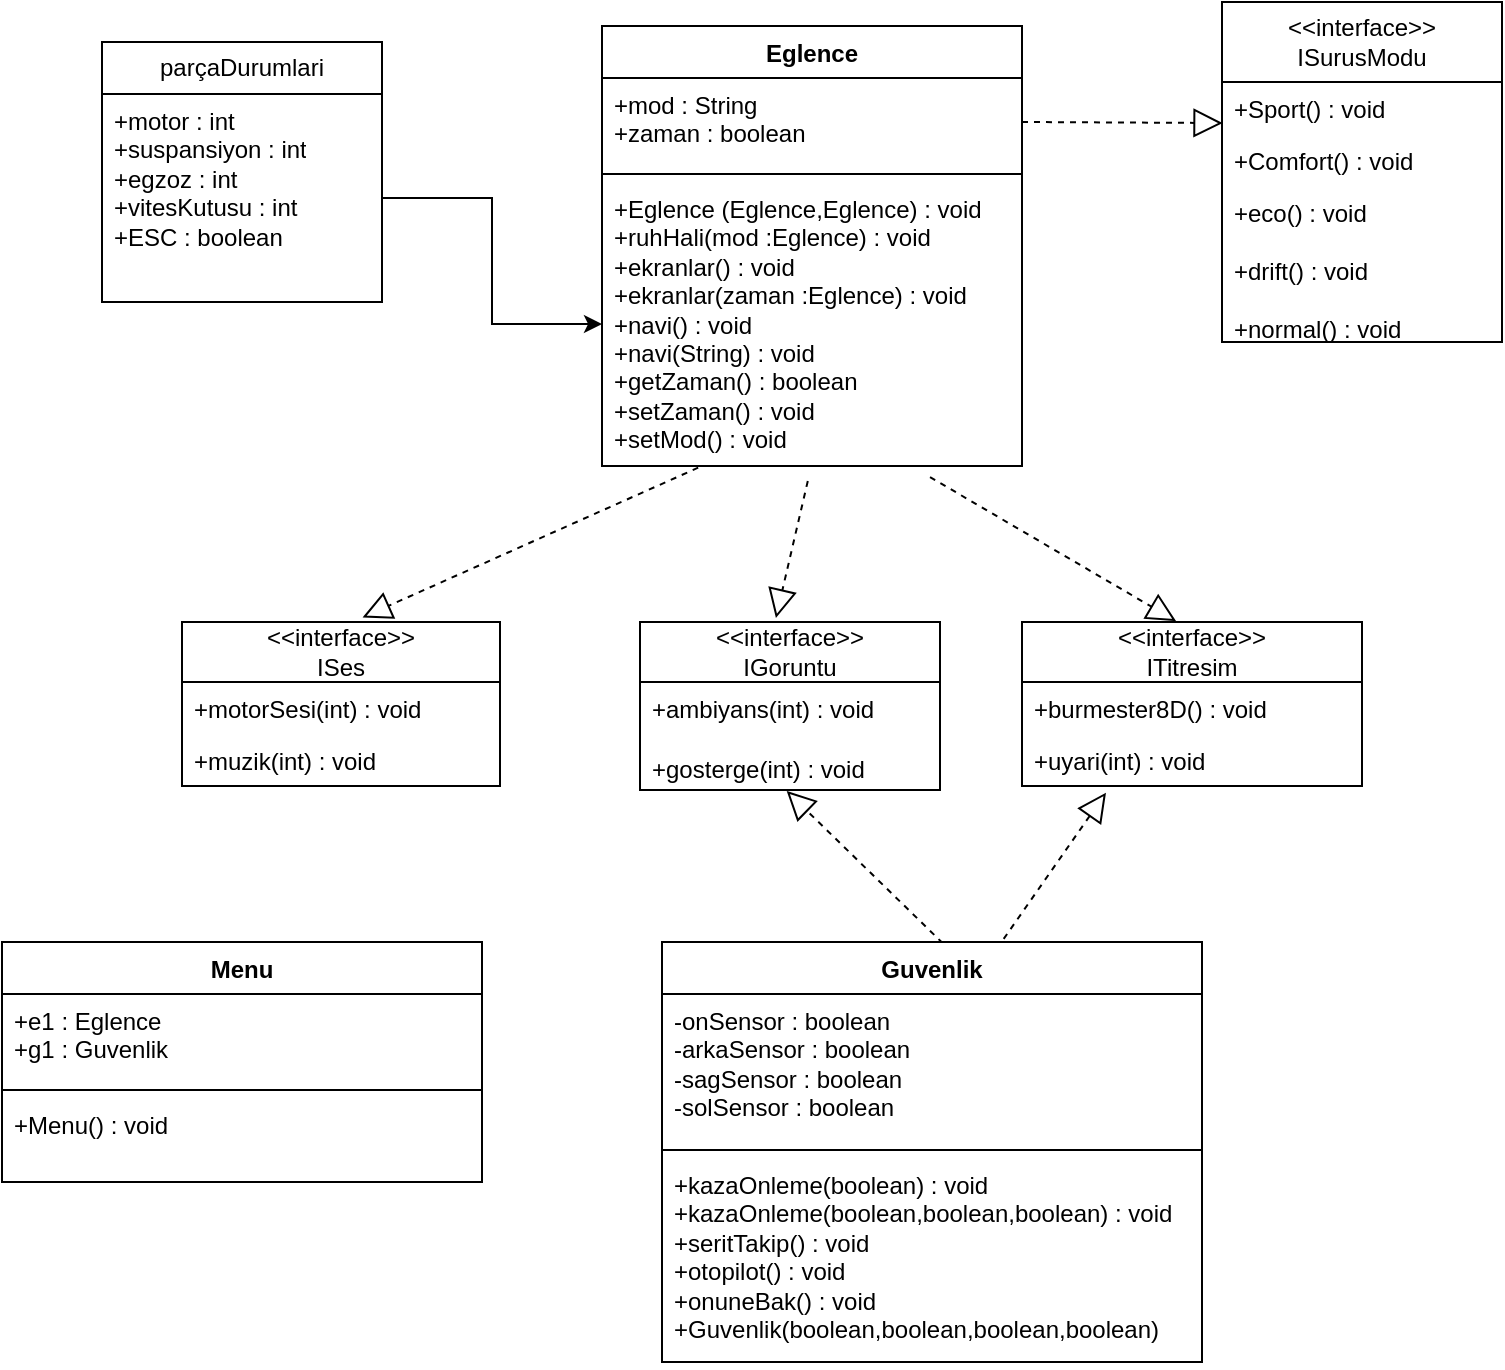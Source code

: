 <mxfile version="21.2.8" type="device">
  <diagram name="Sayfa -1" id="AHe8DVQc-w96DUQLffbc">
    <mxGraphModel dx="1133" dy="703" grid="1" gridSize="10" guides="1" tooltips="1" connect="1" arrows="1" fold="1" page="1" pageScale="1" pageWidth="827" pageHeight="1169" math="0" shadow="0">
      <root>
        <mxCell id="0" />
        <mxCell id="1" parent="0" />
        <mxCell id="KtI22nE08ANt4QxKcLu1-9" value="&amp;lt;&amp;lt;interface&amp;gt;&amp;gt;&lt;br&gt;ISes" style="swimlane;fontStyle=0;childLayout=stackLayout;horizontal=1;startSize=30;fillColor=none;horizontalStack=0;resizeParent=1;resizeParentMax=0;resizeLast=0;collapsible=1;marginBottom=0;whiteSpace=wrap;html=1;" vertex="1" parent="1">
          <mxGeometry x="110" y="360" width="159" height="82" as="geometry" />
        </mxCell>
        <mxCell id="KtI22nE08ANt4QxKcLu1-11" value="+motorSesi(int) : void&amp;nbsp;" style="text;strokeColor=none;fillColor=none;align=left;verticalAlign=top;spacingLeft=4;spacingRight=4;overflow=hidden;rotatable=0;points=[[0,0.5],[1,0.5]];portConstraint=eastwest;whiteSpace=wrap;html=1;" vertex="1" parent="KtI22nE08ANt4QxKcLu1-9">
          <mxGeometry y="30" width="159" height="26" as="geometry" />
        </mxCell>
        <mxCell id="KtI22nE08ANt4QxKcLu1-12" value="+muzik(int) : void&amp;nbsp;" style="text;strokeColor=none;fillColor=none;align=left;verticalAlign=top;spacingLeft=4;spacingRight=4;overflow=hidden;rotatable=0;points=[[0,0.5],[1,0.5]];portConstraint=eastwest;whiteSpace=wrap;html=1;" vertex="1" parent="KtI22nE08ANt4QxKcLu1-9">
          <mxGeometry y="56" width="159" height="26" as="geometry" />
        </mxCell>
        <mxCell id="KtI22nE08ANt4QxKcLu1-14" value="&amp;lt;&amp;lt;interface&amp;gt;&amp;gt;&lt;br&gt;IGoruntu" style="swimlane;fontStyle=0;childLayout=stackLayout;horizontal=1;startSize=30;fillColor=none;horizontalStack=0;resizeParent=1;resizeParentMax=0;resizeLast=0;collapsible=1;marginBottom=0;whiteSpace=wrap;html=1;" vertex="1" parent="1">
          <mxGeometry x="339" y="360" width="150" height="84" as="geometry" />
        </mxCell>
        <mxCell id="KtI22nE08ANt4QxKcLu1-15" value="+ambiyans(int) : void&amp;nbsp;" style="text;strokeColor=none;fillColor=none;align=left;verticalAlign=top;spacingLeft=4;spacingRight=4;overflow=hidden;rotatable=0;points=[[0,0.5],[1,0.5]];portConstraint=eastwest;whiteSpace=wrap;html=1;" vertex="1" parent="KtI22nE08ANt4QxKcLu1-14">
          <mxGeometry y="30" width="150" height="30" as="geometry" />
        </mxCell>
        <mxCell id="KtI22nE08ANt4QxKcLu1-16" value="+gosterge(int) : void&amp;nbsp;" style="text;strokeColor=none;fillColor=none;align=left;verticalAlign=top;spacingLeft=4;spacingRight=4;overflow=hidden;rotatable=0;points=[[0,0.5],[1,0.5]];portConstraint=eastwest;whiteSpace=wrap;html=1;" vertex="1" parent="KtI22nE08ANt4QxKcLu1-14">
          <mxGeometry y="60" width="150" height="24" as="geometry" />
        </mxCell>
        <mxCell id="KtI22nE08ANt4QxKcLu1-18" value="&amp;lt;&amp;lt;interface&amp;gt;&amp;gt;&lt;br&gt;ITitresim" style="swimlane;fontStyle=0;childLayout=stackLayout;horizontal=1;startSize=30;fillColor=none;horizontalStack=0;resizeParent=1;resizeParentMax=0;resizeLast=0;collapsible=1;marginBottom=0;whiteSpace=wrap;html=1;" vertex="1" parent="1">
          <mxGeometry x="530" y="360" width="170" height="82" as="geometry" />
        </mxCell>
        <mxCell id="KtI22nE08ANt4QxKcLu1-19" value="+burmester8D() : void&amp;nbsp;" style="text;strokeColor=none;fillColor=none;align=left;verticalAlign=top;spacingLeft=4;spacingRight=4;overflow=hidden;rotatable=0;points=[[0,0.5],[1,0.5]];portConstraint=eastwest;whiteSpace=wrap;html=1;" vertex="1" parent="KtI22nE08ANt4QxKcLu1-18">
          <mxGeometry y="30" width="170" height="26" as="geometry" />
        </mxCell>
        <mxCell id="KtI22nE08ANt4QxKcLu1-20" value="+uyari(int) : void&amp;nbsp;" style="text;strokeColor=none;fillColor=none;align=left;verticalAlign=top;spacingLeft=4;spacingRight=4;overflow=hidden;rotatable=0;points=[[0,0.5],[1,0.5]];portConstraint=eastwest;whiteSpace=wrap;html=1;" vertex="1" parent="KtI22nE08ANt4QxKcLu1-18">
          <mxGeometry y="56" width="170" height="26" as="geometry" />
        </mxCell>
        <mxCell id="KtI22nE08ANt4QxKcLu1-34" value="" style="endArrow=block;dashed=1;endFill=0;endSize=12;html=1;rounded=0;entryX=0.489;entryY=1.021;entryDx=0;entryDy=0;exitX=0.536;exitY=0.023;exitDx=0;exitDy=0;exitPerimeter=0;entryPerimeter=0;" edge="1" parent="1" source="KtI22nE08ANt4QxKcLu1-44" target="KtI22nE08ANt4QxKcLu1-16">
          <mxGeometry width="160" relative="1" as="geometry">
            <mxPoint x="294.58" y="474.976" as="sourcePoint" />
            <mxPoint x="295.08" y="355" as="targetPoint" />
          </mxGeometry>
        </mxCell>
        <mxCell id="KtI22nE08ANt4QxKcLu1-35" value="" style="endArrow=block;dashed=1;endFill=0;endSize=12;html=1;rounded=0;entryX=0.247;entryY=1.128;entryDx=0;entryDy=0;exitX=0.62;exitY=0.016;exitDx=0;exitDy=0;exitPerimeter=0;entryPerimeter=0;" edge="1" parent="1" source="KtI22nE08ANt4QxKcLu1-44" target="KtI22nE08ANt4QxKcLu1-20">
          <mxGeometry width="160" relative="1" as="geometry">
            <mxPoint x="278.62" y="469.648" as="sourcePoint" />
            <mxPoint x="414" y="353" as="targetPoint" />
          </mxGeometry>
        </mxCell>
        <mxCell id="KtI22nE08ANt4QxKcLu1-40" value="Eglence" style="swimlane;fontStyle=1;align=center;verticalAlign=top;childLayout=stackLayout;horizontal=1;startSize=26;horizontalStack=0;resizeParent=1;resizeParentMax=0;resizeLast=0;collapsible=1;marginBottom=0;whiteSpace=wrap;html=1;" vertex="1" parent="1">
          <mxGeometry x="320" y="62" width="210" height="220" as="geometry" />
        </mxCell>
        <mxCell id="KtI22nE08ANt4QxKcLu1-41" value="+mod : String&lt;br&gt;+zaman : boolean" style="text;strokeColor=none;fillColor=none;align=left;verticalAlign=top;spacingLeft=4;spacingRight=4;overflow=hidden;rotatable=0;points=[[0,0.5],[1,0.5]];portConstraint=eastwest;whiteSpace=wrap;html=1;" vertex="1" parent="KtI22nE08ANt4QxKcLu1-40">
          <mxGeometry y="26" width="210" height="44" as="geometry" />
        </mxCell>
        <mxCell id="KtI22nE08ANt4QxKcLu1-42" value="" style="line;strokeWidth=1;fillColor=none;align=left;verticalAlign=middle;spacingTop=-1;spacingLeft=3;spacingRight=3;rotatable=0;labelPosition=right;points=[];portConstraint=eastwest;strokeColor=inherit;" vertex="1" parent="KtI22nE08ANt4QxKcLu1-40">
          <mxGeometry y="70" width="210" height="8" as="geometry" />
        </mxCell>
        <mxCell id="KtI22nE08ANt4QxKcLu1-43" value="+Eglence (Eglence,Eglence) : void&lt;br&gt;+ruhHali(mod :Eglence) : void&amp;nbsp;&lt;br&gt;+ekranlar() : void&lt;br&gt;+ekranlar(zaman :Eglence) : void&lt;br&gt;+navi() : void&amp;nbsp;&lt;br&gt;+navi(String) : void&lt;br&gt;+getZaman() : boolean&lt;br&gt;+setZaman() : void&amp;nbsp;&lt;br&gt;+setMod() : void" style="text;strokeColor=none;fillColor=none;align=left;verticalAlign=top;spacingLeft=4;spacingRight=4;overflow=hidden;rotatable=0;points=[[0,0.5],[1,0.5]];portConstraint=eastwest;whiteSpace=wrap;html=1;" vertex="1" parent="KtI22nE08ANt4QxKcLu1-40">
          <mxGeometry y="78" width="210" height="142" as="geometry" />
        </mxCell>
        <mxCell id="KtI22nE08ANt4QxKcLu1-44" value="Guvenlik" style="swimlane;fontStyle=1;align=center;verticalAlign=top;childLayout=stackLayout;horizontal=1;startSize=26;horizontalStack=0;resizeParent=1;resizeParentMax=0;resizeLast=0;collapsible=1;marginBottom=0;whiteSpace=wrap;html=1;" vertex="1" parent="1">
          <mxGeometry x="350" y="520" width="270" height="210" as="geometry" />
        </mxCell>
        <mxCell id="KtI22nE08ANt4QxKcLu1-45" value="-onSensor : boolean&lt;br&gt;-arkaSensor : boolean&lt;br&gt;-sagSensor : boolean&lt;br&gt;-solSensor : boolean" style="text;strokeColor=none;fillColor=none;align=left;verticalAlign=top;spacingLeft=4;spacingRight=4;overflow=hidden;rotatable=0;points=[[0,0.5],[1,0.5]];portConstraint=eastwest;whiteSpace=wrap;html=1;" vertex="1" parent="KtI22nE08ANt4QxKcLu1-44">
          <mxGeometry y="26" width="270" height="74" as="geometry" />
        </mxCell>
        <mxCell id="KtI22nE08ANt4QxKcLu1-46" value="" style="line;strokeWidth=1;fillColor=none;align=left;verticalAlign=middle;spacingTop=-1;spacingLeft=3;spacingRight=3;rotatable=0;labelPosition=right;points=[];portConstraint=eastwest;strokeColor=inherit;" vertex="1" parent="KtI22nE08ANt4QxKcLu1-44">
          <mxGeometry y="100" width="270" height="8" as="geometry" />
        </mxCell>
        <mxCell id="KtI22nE08ANt4QxKcLu1-47" value="+kazaOnleme(boolean) : void&lt;br&gt;+kazaOnleme(boolean,boolean,boolean) : void&amp;nbsp;&lt;br&gt;+seritTakip() : void&amp;nbsp;&lt;br&gt;+otopilot() : void&amp;nbsp;&lt;br&gt;+onuneBak() : void&amp;nbsp;&lt;br&gt;+Guvenlik(boolean,boolean,boolean,boolean)&lt;br&gt;" style="text;strokeColor=none;fillColor=none;align=left;verticalAlign=top;spacingLeft=4;spacingRight=4;overflow=hidden;rotatable=0;points=[[0,0.5],[1,0.5]];portConstraint=eastwest;whiteSpace=wrap;html=1;" vertex="1" parent="KtI22nE08ANt4QxKcLu1-44">
          <mxGeometry y="108" width="270" height="102" as="geometry" />
        </mxCell>
        <mxCell id="KtI22nE08ANt4QxKcLu1-22" value="" style="endArrow=block;dashed=1;endFill=0;endSize=12;html=1;rounded=0;exitX=0.229;exitY=1.006;exitDx=0;exitDy=0;exitPerimeter=0;entryX=0.568;entryY=-0.028;entryDx=0;entryDy=0;entryPerimeter=0;" edge="1" parent="1" source="KtI22nE08ANt4QxKcLu1-43" target="KtI22nE08ANt4QxKcLu1-9">
          <mxGeometry width="160" relative="1" as="geometry">
            <mxPoint x="235.34" y="117.99" as="sourcePoint" />
            <mxPoint x="114.412" y="271" as="targetPoint" />
          </mxGeometry>
        </mxCell>
        <mxCell id="KtI22nE08ANt4QxKcLu1-23" value="" style="endArrow=block;dashed=1;endFill=0;endSize=12;html=1;rounded=0;exitX=0.49;exitY=1.053;exitDx=0;exitDy=0;exitPerimeter=0;entryX=0.453;entryY=-0.024;entryDx=0;entryDy=0;entryPerimeter=0;" edge="1" parent="1" source="KtI22nE08ANt4QxKcLu1-43" target="KtI22nE08ANt4QxKcLu1-14">
          <mxGeometry width="160" relative="1" as="geometry">
            <mxPoint x="254.52" y="115.494" as="sourcePoint" />
            <mxPoint x="190" y="241" as="targetPoint" />
          </mxGeometry>
        </mxCell>
        <mxCell id="KtI22nE08ANt4QxKcLu1-24" value="" style="endArrow=block;dashed=1;endFill=0;endSize=12;html=1;rounded=0;entryX=0.453;entryY=-0.006;entryDx=0;entryDy=0;exitX=0.781;exitY=1.039;exitDx=0;exitDy=0;exitPerimeter=0;entryPerimeter=0;" edge="1" parent="1" source="KtI22nE08ANt4QxKcLu1-43" target="KtI22nE08ANt4QxKcLu1-18">
          <mxGeometry width="160" relative="1" as="geometry">
            <mxPoint x="340" y="180" as="sourcePoint" />
            <mxPoint x="465" y="271" as="targetPoint" />
          </mxGeometry>
        </mxCell>
        <mxCell id="KtI22nE08ANt4QxKcLu1-58" value="&amp;lt;&amp;lt;interface&amp;gt;&amp;gt;&lt;br&gt;ISurusModu" style="swimlane;fontStyle=0;childLayout=stackLayout;horizontal=1;startSize=40;fillColor=none;horizontalStack=0;resizeParent=1;resizeParentMax=0;resizeLast=0;collapsible=1;marginBottom=0;whiteSpace=wrap;html=1;" vertex="1" parent="1">
          <mxGeometry x="630" y="50" width="140" height="170" as="geometry" />
        </mxCell>
        <mxCell id="KtI22nE08ANt4QxKcLu1-59" value="+Sport() : void&amp;nbsp;" style="text;strokeColor=none;fillColor=none;align=left;verticalAlign=top;spacingLeft=4;spacingRight=4;overflow=hidden;rotatable=0;points=[[0,0.5],[1,0.5]];portConstraint=eastwest;whiteSpace=wrap;html=1;" vertex="1" parent="KtI22nE08ANt4QxKcLu1-58">
          <mxGeometry y="40" width="140" height="26" as="geometry" />
        </mxCell>
        <mxCell id="KtI22nE08ANt4QxKcLu1-60" value="+Comfort() : void&amp;nbsp;" style="text;strokeColor=none;fillColor=none;align=left;verticalAlign=top;spacingLeft=4;spacingRight=4;overflow=hidden;rotatable=0;points=[[0,0.5],[1,0.5]];portConstraint=eastwest;whiteSpace=wrap;html=1;" vertex="1" parent="KtI22nE08ANt4QxKcLu1-58">
          <mxGeometry y="66" width="140" height="26" as="geometry" />
        </mxCell>
        <mxCell id="KtI22nE08ANt4QxKcLu1-61" value="+eco() : void&lt;br&gt;&lt;br&gt;+drift() : void&amp;nbsp;&lt;br&gt;&lt;br&gt;+normal() : void" style="text;strokeColor=none;fillColor=none;align=left;verticalAlign=top;spacingLeft=4;spacingRight=4;overflow=hidden;rotatable=0;points=[[0,0.5],[1,0.5]];portConstraint=eastwest;whiteSpace=wrap;html=1;" vertex="1" parent="KtI22nE08ANt4QxKcLu1-58">
          <mxGeometry y="92" width="140" height="78" as="geometry" />
        </mxCell>
        <mxCell id="KtI22nE08ANt4QxKcLu1-62" value="" style="endArrow=block;dashed=1;endFill=0;endSize=12;html=1;rounded=0;entryX=0.002;entryY=0.356;entryDx=0;entryDy=0;entryPerimeter=0;exitX=1;exitY=0.5;exitDx=0;exitDy=0;" edge="1" parent="1" source="KtI22nE08ANt4QxKcLu1-41" target="KtI22nE08ANt4QxKcLu1-58">
          <mxGeometry width="160" relative="1" as="geometry">
            <mxPoint x="385" y="80" as="sourcePoint" />
            <mxPoint x="545" y="80" as="targetPoint" />
          </mxGeometry>
        </mxCell>
        <mxCell id="KtI22nE08ANt4QxKcLu1-65" value="parçaDurumlari" style="swimlane;fontStyle=0;childLayout=stackLayout;horizontal=1;startSize=26;fillColor=none;horizontalStack=0;resizeParent=1;resizeParentMax=0;resizeLast=0;collapsible=1;marginBottom=0;whiteSpace=wrap;html=1;" vertex="1" parent="1">
          <mxGeometry x="70" y="70" width="140" height="130" as="geometry" />
        </mxCell>
        <mxCell id="KtI22nE08ANt4QxKcLu1-66" value="+motor : int&amp;nbsp;&lt;br style=&quot;border-color: var(--border-color);&quot;&gt;+suspansiyon : int&lt;br style=&quot;border-color: var(--border-color);&quot;&gt;+egzoz : int&lt;br style=&quot;border-color: var(--border-color);&quot;&gt;+vitesKutusu : int&lt;br style=&quot;border-color: var(--border-color);&quot;&gt;+ESC : boolean" style="text;strokeColor=none;fillColor=none;align=left;verticalAlign=top;spacingLeft=4;spacingRight=4;overflow=hidden;rotatable=0;points=[[0,0.5],[1,0.5]];portConstraint=eastwest;whiteSpace=wrap;html=1;" vertex="1" parent="KtI22nE08ANt4QxKcLu1-65">
          <mxGeometry y="26" width="140" height="104" as="geometry" />
        </mxCell>
        <mxCell id="KtI22nE08ANt4QxKcLu1-69" value="" style="edgeStyle=orthogonalEdgeStyle;rounded=0;orthogonalLoop=1;jettySize=auto;html=1;" edge="1" parent="1" source="KtI22nE08ANt4QxKcLu1-66" target="KtI22nE08ANt4QxKcLu1-43">
          <mxGeometry relative="1" as="geometry" />
        </mxCell>
        <mxCell id="KtI22nE08ANt4QxKcLu1-70" value="Menu" style="swimlane;fontStyle=1;align=center;verticalAlign=top;childLayout=stackLayout;horizontal=1;startSize=26;horizontalStack=0;resizeParent=1;resizeParentMax=0;resizeLast=0;collapsible=1;marginBottom=0;whiteSpace=wrap;html=1;" vertex="1" parent="1">
          <mxGeometry x="20" y="520" width="240" height="120" as="geometry" />
        </mxCell>
        <mxCell id="KtI22nE08ANt4QxKcLu1-71" value="+e1 : Eglence&lt;br&gt;+g1 : Guvenlik" style="text;strokeColor=none;fillColor=none;align=left;verticalAlign=top;spacingLeft=4;spacingRight=4;overflow=hidden;rotatable=0;points=[[0,0.5],[1,0.5]];portConstraint=eastwest;whiteSpace=wrap;html=1;" vertex="1" parent="KtI22nE08ANt4QxKcLu1-70">
          <mxGeometry y="26" width="240" height="44" as="geometry" />
        </mxCell>
        <mxCell id="KtI22nE08ANt4QxKcLu1-72" value="" style="line;strokeWidth=1;fillColor=none;align=left;verticalAlign=middle;spacingTop=-1;spacingLeft=3;spacingRight=3;rotatable=0;labelPosition=right;points=[];portConstraint=eastwest;strokeColor=inherit;" vertex="1" parent="KtI22nE08ANt4QxKcLu1-70">
          <mxGeometry y="70" width="240" height="8" as="geometry" />
        </mxCell>
        <mxCell id="KtI22nE08ANt4QxKcLu1-73" value="+Menu() : void&amp;nbsp;" style="text;strokeColor=none;fillColor=none;align=left;verticalAlign=top;spacingLeft=4;spacingRight=4;overflow=hidden;rotatable=0;points=[[0,0.5],[1,0.5]];portConstraint=eastwest;whiteSpace=wrap;html=1;" vertex="1" parent="KtI22nE08ANt4QxKcLu1-70">
          <mxGeometry y="78" width="240" height="42" as="geometry" />
        </mxCell>
      </root>
    </mxGraphModel>
  </diagram>
</mxfile>
